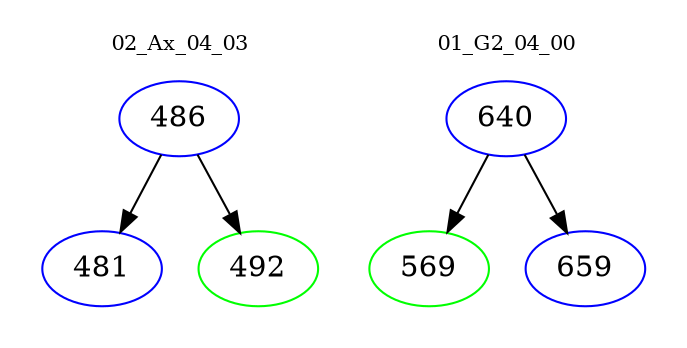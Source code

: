 digraph{
subgraph cluster_0 {
color = white
label = "02_Ax_04_03";
fontsize=10;
T0_486 [label="486", color="blue"]
T0_486 -> T0_481 [color="black"]
T0_481 [label="481", color="blue"]
T0_486 -> T0_492 [color="black"]
T0_492 [label="492", color="green"]
}
subgraph cluster_1 {
color = white
label = "01_G2_04_00";
fontsize=10;
T1_640 [label="640", color="blue"]
T1_640 -> T1_569 [color="black"]
T1_569 [label="569", color="green"]
T1_640 -> T1_659 [color="black"]
T1_659 [label="659", color="blue"]
}
}
